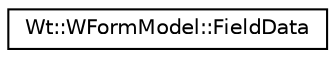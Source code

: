 digraph "Graphical Class Hierarchy"
{
 // LATEX_PDF_SIZE
  edge [fontname="Helvetica",fontsize="10",labelfontname="Helvetica",labelfontsize="10"];
  node [fontname="Helvetica",fontsize="10",shape=record];
  rankdir="LR";
  Node0 [label="Wt::WFormModel::FieldData",height=0.2,width=0.4,color="black", fillcolor="white", style="filled",URL="$structWt_1_1WFormModel_1_1FieldData.html",tooltip=" "];
}
